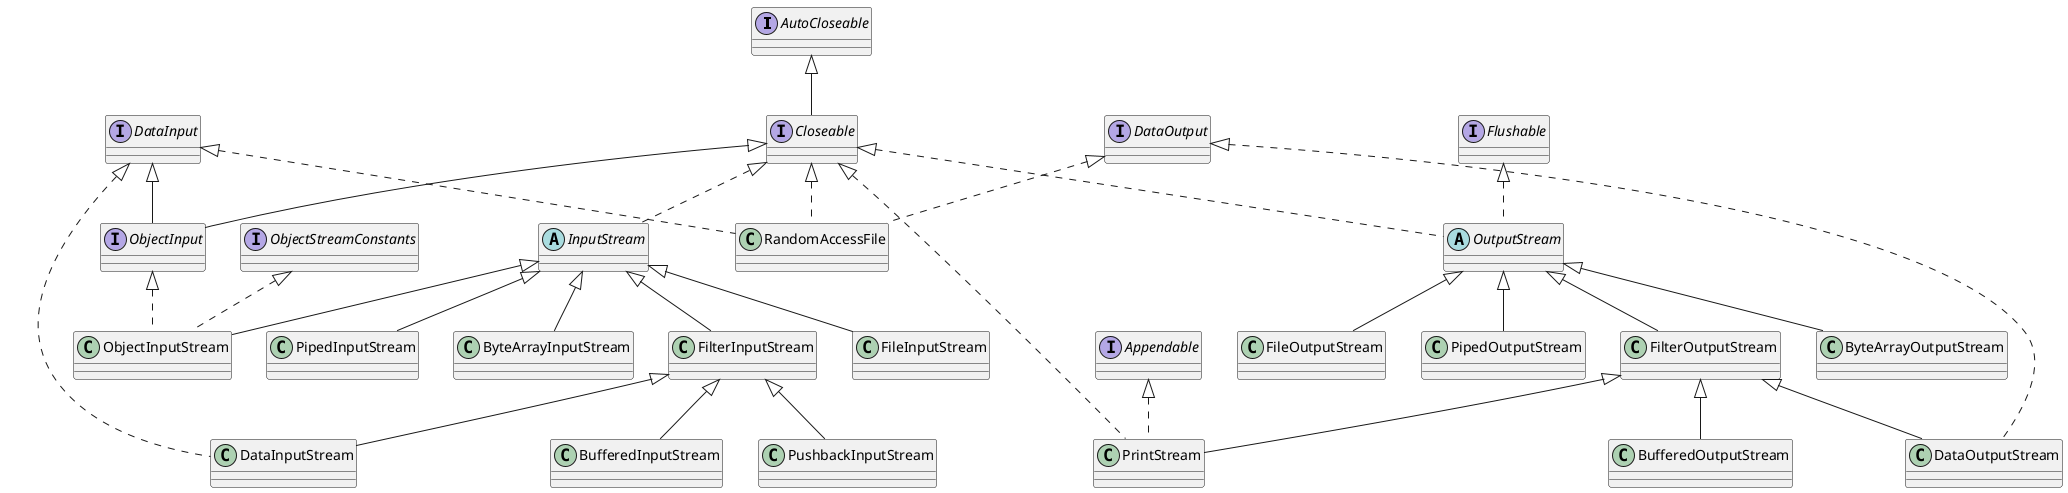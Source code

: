 @startuml

interface AutoCloseable
interface Closeable
abstract  InputStream
class FilterInputStream
class BufferedInputStream
class BufferedOutputStream
class FilterOutputStream
abstract  OutputStream
interface Flushable
class ByteArrayInputStream
class ByteArrayOutputStream
class DataInputStream
interface DataInput
class DataOutputStream
interface DataOutput
class FileInputStream
class FileOutputStream
class ObjectInputStream
interface ObjectInput
interface ObjectStreamConstants
class PipedInputStream
class PipedOutputStream
class PrintStream
interface Appendable
class PushbackInputStream
class RandomAccessFile

AutoCloseable <|-- Closeable
Closeable <|.. InputStream
InputStream <|-- FilterInputStream
FilterInputStream <|-- BufferedInputStream
FilterOutputStream <|-- BufferedOutputStream
OutputStream <|-- FilterOutputStream
Closeable <|.. OutputStream
Flushable <|.. OutputStream
InputStream <|-- ByteArrayInputStream
OutputStream <|-- ByteArrayOutputStream
FilterInputStream <|-- DataInputStream
DataInput <|.. DataInputStream
FilterOutputStream <|-- DataOutputStream
DataOutput <|.. DataOutputStream
InputStream <|-- FileInputStream
OutputStream <|-- FileOutputStream
InputStream <|-- ObjectInputStream
DataInput <|-- ObjectInput
Closeable <|-- ObjectInput
ObjectInput <|.. ObjectInputStream
ObjectStreamConstants <|.. ObjectInputStream
InputStream <|-- PipedInputStream
OutputStream <|-- PipedOutputStream
FilterOutputStream <|-- PrintStream
Appendable <|.. PrintStream
Closeable <|.. PrintStream
FilterInputStream <|-- PushbackInputStream
DataOutput <|.. RandomAccessFile
DataInput <|.. RandomAccessFile
Closeable <|.. RandomAccessFile

@enduml